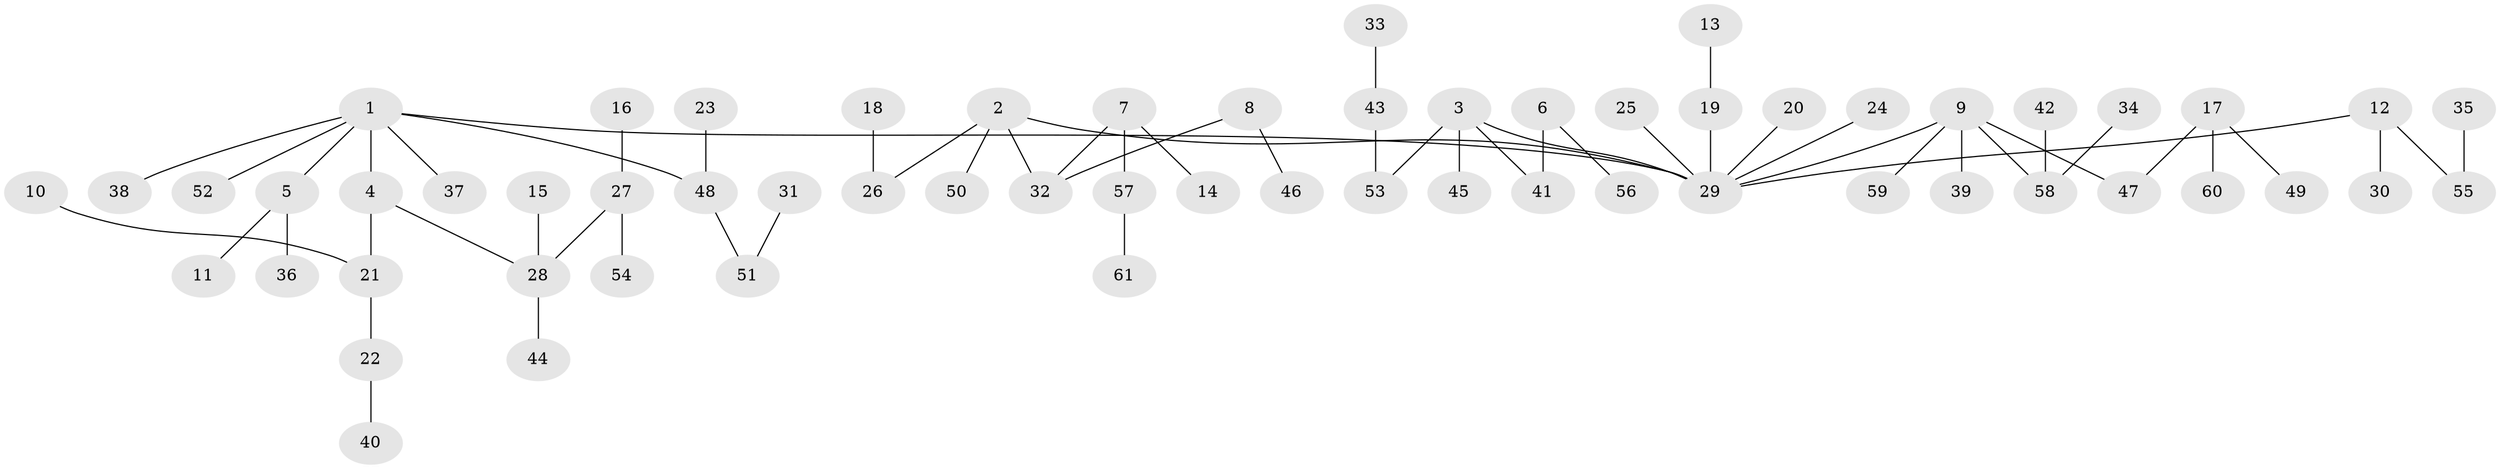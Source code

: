 // original degree distribution, {6: 0.024793388429752067, 3: 0.1487603305785124, 8: 0.008264462809917356, 4: 0.0743801652892562, 5: 0.008264462809917356, 2: 0.24793388429752067, 1: 0.48760330578512395}
// Generated by graph-tools (version 1.1) at 2025/02/03/09/25 03:02:30]
// undirected, 61 vertices, 60 edges
graph export_dot {
graph [start="1"]
  node [color=gray90,style=filled];
  1;
  2;
  3;
  4;
  5;
  6;
  7;
  8;
  9;
  10;
  11;
  12;
  13;
  14;
  15;
  16;
  17;
  18;
  19;
  20;
  21;
  22;
  23;
  24;
  25;
  26;
  27;
  28;
  29;
  30;
  31;
  32;
  33;
  34;
  35;
  36;
  37;
  38;
  39;
  40;
  41;
  42;
  43;
  44;
  45;
  46;
  47;
  48;
  49;
  50;
  51;
  52;
  53;
  54;
  55;
  56;
  57;
  58;
  59;
  60;
  61;
  1 -- 4 [weight=1.0];
  1 -- 5 [weight=1.0];
  1 -- 29 [weight=1.0];
  1 -- 37 [weight=1.0];
  1 -- 38 [weight=1.0];
  1 -- 48 [weight=1.0];
  1 -- 52 [weight=1.0];
  2 -- 26 [weight=1.0];
  2 -- 29 [weight=1.0];
  2 -- 32 [weight=1.0];
  2 -- 50 [weight=1.0];
  3 -- 29 [weight=1.0];
  3 -- 41 [weight=1.0];
  3 -- 45 [weight=1.0];
  3 -- 53 [weight=1.0];
  4 -- 21 [weight=1.0];
  4 -- 28 [weight=1.0];
  5 -- 11 [weight=1.0];
  5 -- 36 [weight=1.0];
  6 -- 41 [weight=1.0];
  6 -- 56 [weight=1.0];
  7 -- 14 [weight=1.0];
  7 -- 32 [weight=1.0];
  7 -- 57 [weight=1.0];
  8 -- 32 [weight=1.0];
  8 -- 46 [weight=1.0];
  9 -- 29 [weight=1.0];
  9 -- 39 [weight=1.0];
  9 -- 47 [weight=1.0];
  9 -- 58 [weight=1.0];
  9 -- 59 [weight=1.0];
  10 -- 21 [weight=1.0];
  12 -- 29 [weight=1.0];
  12 -- 30 [weight=1.0];
  12 -- 55 [weight=1.0];
  13 -- 19 [weight=1.0];
  15 -- 28 [weight=1.0];
  16 -- 27 [weight=1.0];
  17 -- 47 [weight=1.0];
  17 -- 49 [weight=1.0];
  17 -- 60 [weight=1.0];
  18 -- 26 [weight=1.0];
  19 -- 29 [weight=1.0];
  20 -- 29 [weight=1.0];
  21 -- 22 [weight=1.0];
  22 -- 40 [weight=1.0];
  23 -- 48 [weight=1.0];
  24 -- 29 [weight=1.0];
  25 -- 29 [weight=1.0];
  27 -- 28 [weight=1.0];
  27 -- 54 [weight=1.0];
  28 -- 44 [weight=1.0];
  31 -- 51 [weight=1.0];
  33 -- 43 [weight=1.0];
  34 -- 58 [weight=1.0];
  35 -- 55 [weight=1.0];
  42 -- 58 [weight=1.0];
  43 -- 53 [weight=1.0];
  48 -- 51 [weight=1.0];
  57 -- 61 [weight=1.0];
}
